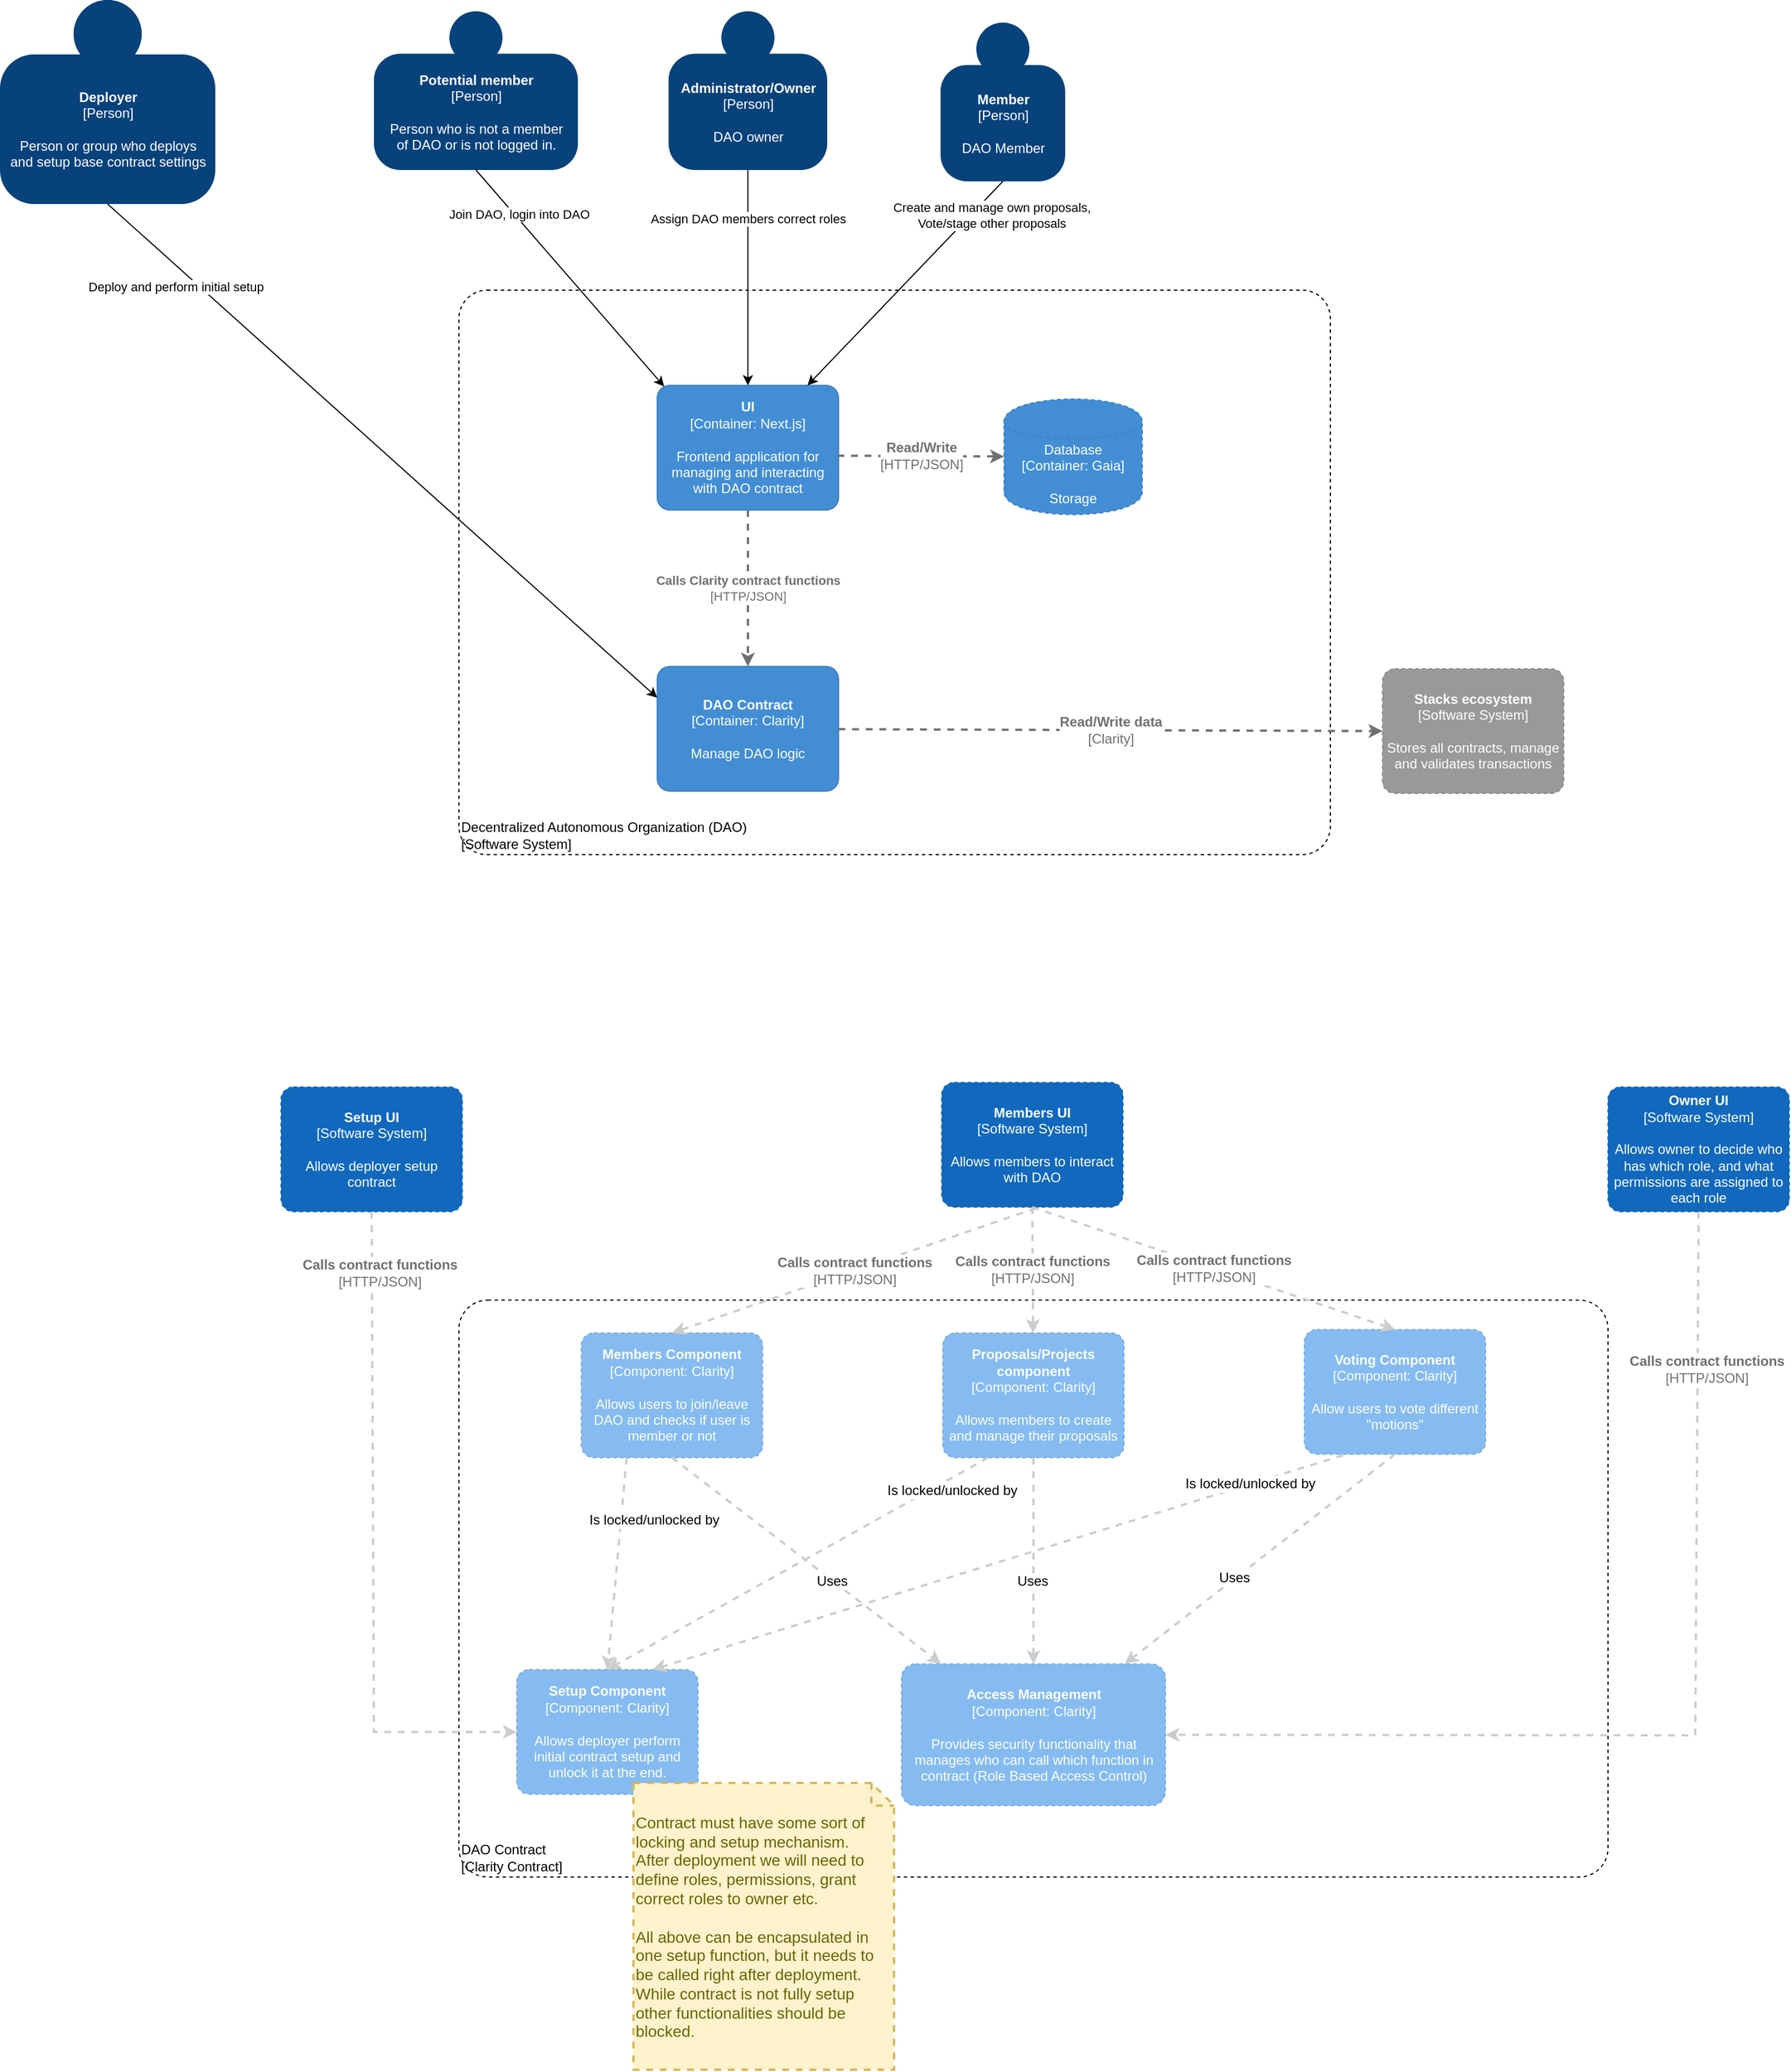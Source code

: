 <mxfile version="14.6.3" type="device"><diagram id="Ovg2VP3ZH-66_m4w00BS" name="Page-1"><mxGraphModel dx="2482" dy="1331" grid="0" gridSize="10" guides="1" tooltips="1" connect="1" arrows="1" fold="1" page="0" pageScale="1" pageWidth="850" pageHeight="1100" math="0" shadow="0"><root><mxCell id="0"/><mxCell id="1" parent="0"/><object placeholders="1" c4Name="Decentralized Autonomous Organization (DAO)" c4Type="ExecutionEnvironment" c4Application="Software System" label="&lt;div style=&quot;text-align: left&quot;&gt;%c4Name%&lt;/div&gt;&lt;div style=&quot;text-align: left&quot;&gt;[%c4Application%]&lt;/div&gt;" id="4n5Aet-wIx8jszuRLmZv-28"><mxCell style="rounded=1;whiteSpace=wrap;html=1;labelBackgroundColor=none;fillColor=#ffffff;fontColor=#000000;align=left;arcSize=5;strokeColor=#000000;verticalAlign=bottom;metaEdit=1;metaData={&quot;c4Type&quot;:{&quot;editable&quot;:false}};points=[[0.25,0,0],[0.5,0,0],[0.75,0,0],[1,0.25,0],[1,0.5,0],[1,0.75,0],[0.75,1,0],[0.5,1,0],[0.25,1,0],[0,0.75,0],[0,0.5,0],[0,0.25,0]];shadow=0;glass=0;dashed=1;sketch=0;fontSize=12;" vertex="1" parent="1"><mxGeometry x="205" y="146" width="769" height="498" as="geometry"/></mxCell></object><object placeholders="1" c4Name="Deployer" c4Type="Person" c4Description="Person or group who deploys &#xA;and setup base contract settings" label="&lt;b&gt;%c4Name%&lt;/b&gt;&lt;div&gt;[%c4Type%]&lt;/div&gt;&lt;br&gt;&lt;div&gt;%c4Description%&lt;/div&gt;" id="4n5Aet-wIx8jszuRLmZv-1"><mxCell style="html=1;dashed=0;whitespace=wrap;fillColor=#08427b;strokeColor=none;fontColor=#ffffff;shape=mxgraph.c4.person;align=center;metaEdit=1;points=[[0.5,0,0],[1,0.5,0],[1,0.75,0],[0.75,1,0],[0.5,1,0],[0.25,1,0],[0,0.75,0],[0,0.5,0]];metaData={&quot;c4Type&quot;:{&quot;editable&quot;:false}};" vertex="1" parent="1"><mxGeometry x="-200" y="-110" width="190" height="180" as="geometry"/></mxCell></object><object placeholders="1" c4Name="DAO Contract" c4Type="Container" c4Technology="Clarity" c4Description="Manage DAO logic" label="&lt;b&gt;%c4Name%&lt;/b&gt;&lt;div&gt;[%c4Type%: %c4Technology%]&lt;/div&gt;&lt;br&gt;&lt;div&gt;%c4Description%&lt;/div&gt;" id="4n5Aet-wIx8jszuRLmZv-3"><mxCell style="rounded=1;whiteSpace=wrap;html=1;labelBackgroundColor=none;fillColor=#438DD5;fontColor=#ffffff;align=center;arcSize=10;strokeColor=#3C7FC0;metaEdit=1;metaData={&quot;c4Type&quot;:{&quot;editable&quot;:false}};points=[[0.25,0,0],[0.5,0,0],[0.75,0,0],[1,0.25,0],[1,0.5,0],[1,0.75,0],[0.75,1,0],[0.5,1,0],[0.25,1,0],[0,0.75,0],[0,0.5,0],[0,0.25,0]];" vertex="1" parent="1"><mxGeometry x="380" y="478" width="160" height="110.0" as="geometry"/></mxCell></object><mxCell id="4n5Aet-wIx8jszuRLmZv-6" value="" style="endArrow=classic;html=1;exitX=0.5;exitY=1;exitDx=0;exitDy=0;exitPerimeter=0;entryX=0;entryY=0.25;entryDx=0;entryDy=0;entryPerimeter=0;" edge="1" parent="1" source="4n5Aet-wIx8jszuRLmZv-1" target="4n5Aet-wIx8jszuRLmZv-3"><mxGeometry width="50" height="50" relative="1" as="geometry"><mxPoint x="400" y="440" as="sourcePoint"/><mxPoint x="450" y="390" as="targetPoint"/></mxGeometry></mxCell><mxCell id="4n5Aet-wIx8jszuRLmZv-7" value="Deploy and perform initial setup" style="edgeLabel;html=1;align=center;verticalAlign=middle;resizable=0;points=[];" vertex="1" connectable="0" parent="4n5Aet-wIx8jszuRLmZv-6"><mxGeometry x="0.124" y="3" relative="1" as="geometry"><mxPoint x="-215" y="-170" as="offset"/></mxGeometry></mxCell><object placeholders="1" c4Name="UI" c4Type="Container" c4Technology="Next.js" c4Description="Frontend application for managing and interacting with DAO contract" label="&lt;b&gt;%c4Name%&lt;/b&gt;&lt;div&gt;[%c4Type%: %c4Technology%]&lt;/div&gt;&lt;br&gt;&lt;div&gt;%c4Description%&lt;/div&gt;" id="4n5Aet-wIx8jszuRLmZv-8"><mxCell style="rounded=1;whiteSpace=wrap;html=1;labelBackgroundColor=none;fillColor=#438DD5;fontColor=#ffffff;align=center;arcSize=10;strokeColor=#3C7FC0;metaEdit=1;metaData={&quot;c4Type&quot;:{&quot;editable&quot;:false}};points=[[0.25,0,0],[0.5,0,0],[0.75,0,0],[1,0.25,0],[1,0.5,0],[1,0.75,0],[0.75,1,0],[0.5,1,0],[0.25,1,0],[0,0.75,0],[0,0.5,0],[0,0.25,0]];" vertex="1" parent="1"><mxGeometry x="380" y="230" width="160" height="110.0" as="geometry"/></mxCell></object><object placeholders="1" c4Type="Relationship" c4Technology="HTTP/JSON" c4Description="Calls Clarity contract functions" label="&lt;div style=&quot;text-align: left&quot;&gt;&lt;div style=&quot;text-align: center&quot;&gt;&lt;b&gt;%c4Description%&lt;/b&gt;&lt;/div&gt;&lt;div style=&quot;text-align: center&quot;&gt;[%c4Technology%]&lt;/div&gt;&lt;/div&gt;" id="4n5Aet-wIx8jszuRLmZv-9"><mxCell style="edgeStyle=none;rounded=0;html=1;entryX=0.5;entryY=0;jettySize=auto;orthogonalLoop=1;strokeColor=#707070;strokeWidth=2;fontColor=#707070;jumpStyle=none;dashed=1;metaEdit=1;metaData={&quot;c4Type&quot;:{&quot;editable&quot;:false}};exitX=0.5;exitY=1;exitDx=0;exitDy=0;exitPerimeter=0;entryDx=0;entryDy=0;entryPerimeter=0;" edge="1" parent="1" source="4n5Aet-wIx8jszuRLmZv-8" target="4n5Aet-wIx8jszuRLmZv-3"><mxGeometry width="160" relative="1" as="geometry"><mxPoint x="340" y="410" as="sourcePoint"/><mxPoint x="500" y="410" as="targetPoint"/></mxGeometry></mxCell></object><object placeholders="1" c4Name="Administrator/Owner" c4Type="Person" c4Description="DAO owner" label="&lt;b&gt;%c4Name%&lt;/b&gt;&lt;div&gt;[%c4Type%]&lt;/div&gt;&lt;br&gt;&lt;div&gt;%c4Description%&lt;/div&gt;" id="4n5Aet-wIx8jszuRLmZv-11"><mxCell style="html=1;dashed=0;whitespace=wrap;fillColor=#08427b;strokeColor=none;fontColor=#ffffff;shape=mxgraph.c4.person;align=center;metaEdit=1;points=[[0.5,0,0],[1,0.5,0],[1,0.75,0],[0.75,1,0],[0.5,1,0],[0.25,1,0],[0,0.75,0],[0,0.5,0]];metaData={&quot;c4Type&quot;:{&quot;editable&quot;:false}};" vertex="1" parent="1"><mxGeometry x="390" y="-100" width="140" height="140" as="geometry"/></mxCell></object><object placeholders="1" c4Name="Member" c4Type="Person" c4Description="DAO Member" label="&lt;b&gt;%c4Name%&lt;/b&gt;&lt;div&gt;[%c4Type%]&lt;/div&gt;&lt;br&gt;&lt;div&gt;%c4Description%&lt;/div&gt;" id="4n5Aet-wIx8jszuRLmZv-13"><mxCell style="html=1;dashed=0;whitespace=wrap;fillColor=#08427b;strokeColor=none;fontColor=#ffffff;shape=mxgraph.c4.person;align=center;metaEdit=1;points=[[0.5,0,0],[1,0.5,0],[1,0.75,0],[0.75,1,0],[0.5,1,0],[0.25,1,0],[0,0.75,0],[0,0.5,0]];metaData={&quot;c4Type&quot;:{&quot;editable&quot;:false}};" vertex="1" parent="1"><mxGeometry x="630" y="-90" width="110.0" height="140" as="geometry"/></mxCell></object><mxCell id="4n5Aet-wIx8jszuRLmZv-15" value="" style="endArrow=classic;html=1;exitX=0.5;exitY=1;exitDx=0;exitDy=0;exitPerimeter=0;" edge="1" parent="1" source="4n5Aet-wIx8jszuRLmZv-13" target="4n5Aet-wIx8jszuRLmZv-8"><mxGeometry width="50" height="50" relative="1" as="geometry"><mxPoint x="590" y="230" as="sourcePoint"/><mxPoint x="640" y="180" as="targetPoint"/></mxGeometry></mxCell><mxCell id="4n5Aet-wIx8jszuRLmZv-16" value="Create and manage own proposals,&lt;br&gt;Vote/stage other proposals" style="edgeLabel;html=1;align=center;verticalAlign=middle;resizable=0;points=[];" vertex="1" connectable="0" parent="4n5Aet-wIx8jszuRLmZv-15"><mxGeometry x="-0.292" y="1" relative="1" as="geometry"><mxPoint x="50" y="-35" as="offset"/></mxGeometry></mxCell><object placeholders="1" c4Name="Potential member" c4Type="Person" c4Description="Person who is not a member &#xA;of DAO or is not logged in." label="&lt;b&gt;%c4Name%&lt;/b&gt;&lt;div&gt;[%c4Type%]&lt;/div&gt;&lt;br&gt;&lt;div&gt;%c4Description%&lt;/div&gt;" id="4n5Aet-wIx8jszuRLmZv-17"><mxCell style="html=1;dashed=0;whitespace=wrap;fillColor=#08427b;strokeColor=none;fontColor=#ffffff;shape=mxgraph.c4.person;align=center;metaEdit=1;points=[[0.5,0,0],[1,0.5,0],[1,0.75,0],[0.75,1,0],[0.5,1,0],[0.25,1,0],[0,0.75,0],[0,0.5,0]];metaData={&quot;c4Type&quot;:{&quot;editable&quot;:false}};" vertex="1" parent="1"><mxGeometry x="130" y="-100" width="180" height="140" as="geometry"/></mxCell></object><mxCell id="4n5Aet-wIx8jszuRLmZv-19" value="" style="endArrow=classic;html=1;exitX=0.5;exitY=1;exitDx=0;exitDy=0;exitPerimeter=0;entryX=0.038;entryY=0.009;entryDx=0;entryDy=0;entryPerimeter=0;" edge="1" parent="1" source="4n5Aet-wIx8jszuRLmZv-17" target="4n5Aet-wIx8jszuRLmZv-8"><mxGeometry width="50" height="50" relative="1" as="geometry"><mxPoint x="80" y="160" as="sourcePoint"/><mxPoint x="130" y="110" as="targetPoint"/></mxGeometry></mxCell><mxCell id="4n5Aet-wIx8jszuRLmZv-20" value="Join DAO, login into DAO" style="edgeLabel;html=1;align=center;verticalAlign=middle;resizable=0;points=[];" vertex="1" connectable="0" parent="4n5Aet-wIx8jszuRLmZv-19"><mxGeometry x="-0.13" y="-3" relative="1" as="geometry"><mxPoint x="-32" y="-46" as="offset"/></mxGeometry></mxCell><mxCell id="4n5Aet-wIx8jszuRLmZv-22" value="Assign DAO members correct roles" style="endArrow=classic;html=1;exitX=0.5;exitY=1;exitDx=0;exitDy=0;exitPerimeter=0;entryX=0.5;entryY=0;entryDx=0;entryDy=0;entryPerimeter=0;" edge="1" parent="1" source="4n5Aet-wIx8jszuRLmZv-11" target="4n5Aet-wIx8jszuRLmZv-8"><mxGeometry x="-0.547" width="50" height="50" relative="1" as="geometry"><mxPoint x="320" y="-15" as="sourcePoint"/><mxPoint x="370" y="-65" as="targetPoint"/><mxPoint as="offset"/></mxGeometry></mxCell><object placeholders="1" c4Name="Stacks ecosystem" c4Type="Software System" c4Description="Stores all contracts, manage and validates transactions" label="&lt;b&gt;%c4Name%&lt;/b&gt;&lt;div&gt;[%c4Type%]&lt;/div&gt;&lt;br&gt;&lt;div&gt;%c4Description%&lt;/div&gt;" id="4n5Aet-wIx8jszuRLmZv-23"><mxCell style="rounded=1;whiteSpace=wrap;html=1;labelBackgroundColor=none;fillColor=#999999;fontColor=#ffffff;align=center;arcSize=10;strokeColor=#8A8A8A;metaEdit=1;metaData={&quot;c4Type&quot;:{&quot;editable&quot;:false}};points=[[0.25,0,0],[0.5,0,0],[0.75,0,0],[1,0.25,0],[1,0.5,0],[1,0.75,0],[0.75,1,0],[0.5,1,0],[0.25,1,0],[0,0.75,0],[0,0.5,0],[0,0.25,0]];shadow=0;glass=0;dashed=1;sketch=0;fontSize=12;" vertex="1" parent="1"><mxGeometry x="1020" y="480" width="160" height="110.0" as="geometry"/></mxCell></object><object placeholders="1" c4Type="Relationship" c4Technology="Clarity" c4Description="Read/Write data" label="&lt;div style=&quot;text-align: left&quot;&gt;&lt;div style=&quot;text-align: center&quot;&gt;&lt;b&gt;%c4Description%&lt;/b&gt;&lt;/div&gt;&lt;div style=&quot;text-align: center&quot;&gt;[%c4Technology%]&lt;/div&gt;&lt;/div&gt;" id="4n5Aet-wIx8jszuRLmZv-25"><mxCell style="edgeStyle=none;rounded=0;html=1;entryX=0;entryY=0.5;jettySize=auto;orthogonalLoop=1;strokeColor=#707070;strokeWidth=2;fontColor=#707070;jumpStyle=none;dashed=1;metaEdit=1;metaData={&quot;c4Type&quot;:{&quot;editable&quot;:false}};fontSize=12;entryDx=0;entryDy=0;entryPerimeter=0;" edge="1" parent="1" source="4n5Aet-wIx8jszuRLmZv-3" target="4n5Aet-wIx8jszuRLmZv-23"><mxGeometry width="160" relative="1" as="geometry"><mxPoint x="575" y="498" as="sourcePoint"/><mxPoint x="735" y="498" as="targetPoint"/></mxGeometry></mxCell></object><object placeholders="1" c4Type="Database" c4Technology="Gaia" c4Description="Storage" label="%c4Type%&lt;div&gt;[Container:&amp;nbsp;%c4Technology%]&lt;/div&gt;&lt;br&gt;&lt;div&gt;%c4Description%&lt;/div&gt;" id="4n5Aet-wIx8jszuRLmZv-29"><mxCell style="shape=cylinder;whiteSpace=wrap;html=1;boundedLbl=1;rounded=0;labelBackgroundColor=none;fillColor=#438DD5;fontSize=12;fontColor=#ffffff;align=center;strokeColor=#3C7FC0;metaEdit=1;points=[[0.5,0,0],[1,0.25,0],[1,0.5,0],[1,0.75,0],[0.5,1,0],[0,0.75,0],[0,0.5,0],[0,0.25,0]];metaData={&quot;c4Type&quot;:{&quot;editable&quot;:false}};shadow=0;glass=0;dashed=1;sketch=0;" vertex="1" parent="1"><mxGeometry x="686" y="242" width="122" height="102" as="geometry"/></mxCell></object><object placeholders="1" c4Type="Relationship" c4Technology="HTTP/JSON" c4Description="Read/Write" label="&lt;div style=&quot;text-align: left&quot;&gt;&lt;div style=&quot;text-align: center&quot;&gt;&lt;b&gt;%c4Description%&lt;/b&gt;&lt;/div&gt;&lt;div style=&quot;text-align: center&quot;&gt;[%c4Technology%]&lt;/div&gt;&lt;/div&gt;" id="4n5Aet-wIx8jszuRLmZv-30"><mxCell style="edgeStyle=none;rounded=0;html=1;jettySize=auto;orthogonalLoop=1;strokeColor=#707070;strokeWidth=2;fontColor=#707070;jumpStyle=none;dashed=1;metaEdit=1;metaData={&quot;c4Type&quot;:{&quot;editable&quot;:false}};fontSize=12;exitX=0.994;exitY=0.564;exitDx=0;exitDy=0;exitPerimeter=0;" edge="1" parent="1" source="4n5Aet-wIx8jszuRLmZv-8" target="4n5Aet-wIx8jszuRLmZv-29"><mxGeometry width="160" relative="1" as="geometry"><mxPoint x="575" y="437" as="sourcePoint"/><mxPoint x="735" y="437" as="targetPoint"/></mxGeometry></mxCell></object><mxCell id="4n5Aet-wIx8jszuRLmZv-62" value="" style="group" vertex="1" connectable="0" parent="1"><mxGeometry x="48" y="845" width="1331" height="868" as="geometry"/></mxCell><object placeholders="1" c4Name="DAO Contract" c4Type="ExecutionEnvironment" c4Application="Clarity Contract" label="&lt;div style=&quot;text-align: left&quot;&gt;%c4Name%&lt;/div&gt;&lt;div style=&quot;text-align: left&quot;&gt;[%c4Application%]&lt;/div&gt;" id="4n5Aet-wIx8jszuRLmZv-31"><mxCell style="rounded=1;whiteSpace=wrap;html=1;labelBackgroundColor=none;fillColor=#ffffff;fontColor=#000000;align=left;arcSize=5;strokeColor=#000000;verticalAlign=bottom;metaEdit=1;metaData={&quot;c4Type&quot;:{&quot;editable&quot;:false}};points=[[0.25,0,0],[0.5,0,0],[0.75,0,0],[1,0.25,0],[1,0.5,0],[1,0.75,0],[0.75,1,0],[0.5,1,0],[0.25,1,0],[0,0.75,0],[0,0.5,0],[0,0.25,0]];shadow=0;glass=0;dashed=1;sketch=0;fontSize=12;" vertex="1" parent="4n5Aet-wIx8jszuRLmZv-62"><mxGeometry x="157" y="192" width="1014" height="509" as="geometry"/></mxCell></object><object placeholders="1" c4Name="Members Component" c4Type="Component" c4Technology="Clarity" c4Description="Allows users to join/leave DAO and checks if user is member or not" label="&lt;b&gt;%c4Name%&lt;/b&gt;&lt;div&gt;[%c4Type%: %c4Technology%]&lt;/div&gt;&lt;br&gt;&lt;div&gt;%c4Description%&lt;/div&gt;" id="4n5Aet-wIx8jszuRLmZv-32"><mxCell style="rounded=1;whiteSpace=wrap;html=1;labelBackgroundColor=none;fillColor=#85BBF0;fontColor=#ffffff;align=center;arcSize=10;strokeColor=#78A8D8;metaEdit=1;metaData={&quot;c4Type&quot;:{&quot;editable&quot;:false}};points=[[0.25,0,0],[0.5,0,0],[0.75,0,0],[1,0.25,0],[1,0.5,0],[1,0.75,0],[0.75,1,0],[0.5,1,0],[0.25,1,0],[0,0.75,0],[0,0.5,0],[0,0.25,0]];shadow=0;glass=0;dashed=1;sketch=0;fontSize=12;" vertex="1" parent="4n5Aet-wIx8jszuRLmZv-62"><mxGeometry x="265" y="221" width="160" height="110.0" as="geometry"/></mxCell></object><object placeholders="1" c4Name="Access Management" c4Type="Component" c4Technology="Clarity" c4Description="Provides security functionality that manages who can call which function in contract (Role Based Access Control)" label="&lt;b&gt;%c4Name%&lt;/b&gt;&lt;div&gt;[%c4Type%: %c4Technology%]&lt;/div&gt;&lt;br&gt;&lt;div&gt;%c4Description%&lt;/div&gt;" id="4n5Aet-wIx8jszuRLmZv-33"><mxCell style="rounded=1;whiteSpace=wrap;html=1;labelBackgroundColor=none;fillColor=#85BBF0;fontColor=#ffffff;align=center;arcSize=10;strokeColor=#78A8D8;metaEdit=1;metaData={&quot;c4Type&quot;:{&quot;editable&quot;:false}};points=[[0.25,0,0],[0.5,0,0],[0.75,0,0],[1,0.25,0],[1,0.5,0],[1,0.75,0],[0.75,1,0],[0.5,1,0],[0.25,1,0],[0,0.75,0],[0,0.5,0],[0,0.25,0]];shadow=0;glass=0;dashed=1;sketch=0;fontSize=12;" vertex="1" parent="4n5Aet-wIx8jszuRLmZv-62"><mxGeometry x="547.5" y="513" width="233" height="125" as="geometry"/></mxCell></object><object placeholders="1" c4Name="Proposals/Projects component" c4Type="Component" c4Technology="Clarity" c4Description="Allows members to create and manage their proposals" label="&lt;b&gt;%c4Name%&lt;/b&gt;&lt;div&gt;[%c4Type%: %c4Technology%]&lt;/div&gt;&lt;br&gt;&lt;div&gt;%c4Description%&lt;/div&gt;" id="4n5Aet-wIx8jszuRLmZv-34"><mxCell style="rounded=1;whiteSpace=wrap;html=1;labelBackgroundColor=none;fillColor=#85BBF0;fontColor=#ffffff;align=center;arcSize=10;strokeColor=#78A8D8;metaEdit=1;metaData={&quot;c4Type&quot;:{&quot;editable&quot;:false}};points=[[0.25,0,0],[0.5,0,0],[0.75,0,0],[1,0.25,0],[1,0.5,0],[1,0.75,0],[0.75,1,0],[0.5,1,0],[0.25,1,0],[0,0.75,0],[0,0.5,0],[0,0.25,0]];shadow=0;glass=0;dashed=1;sketch=0;fontSize=12;" vertex="1" parent="4n5Aet-wIx8jszuRLmZv-62"><mxGeometry x="584" y="221" width="160" height="110.0" as="geometry"/></mxCell></object><object placeholders="1" c4Name="Voting Component" c4Type="Component" c4Technology="Clarity" c4Description="Allow users to vote different &quot;motions&quot;" label="&lt;b&gt;%c4Name%&lt;/b&gt;&lt;div&gt;[%c4Type%: %c4Technology%]&lt;/div&gt;&lt;br&gt;&lt;div&gt;%c4Description%&lt;/div&gt;" id="4n5Aet-wIx8jszuRLmZv-36"><mxCell style="rounded=1;whiteSpace=wrap;html=1;labelBackgroundColor=none;fillColor=#85BBF0;fontColor=#ffffff;align=center;arcSize=10;strokeColor=#78A8D8;metaEdit=1;metaData={&quot;c4Type&quot;:{&quot;editable&quot;:false}};points=[[0.25,0,0],[0.5,0,0],[0.75,0,0],[1,0.25,0],[1,0.5,0],[1,0.75,0],[0.75,1,0],[0.5,1,0],[0.25,1,0],[0,0.75,0],[0,0.5,0],[0,0.25,0]];shadow=0;glass=0;dashed=1;sketch=0;fontSize=12;" vertex="1" parent="4n5Aet-wIx8jszuRLmZv-62"><mxGeometry x="903" y="218" width="160" height="110.0" as="geometry"/></mxCell></object><mxCell id="4n5Aet-wIx8jszuRLmZv-38" value="" style="endArrow=classic;html=1;fontSize=12;strokeWidth=2;dashed=1;exitX=0.5;exitY=1;exitDx=0;exitDy=0;exitPerimeter=0;strokeColor=#CCCCCC;" edge="1" parent="4n5Aet-wIx8jszuRLmZv-62" source="4n5Aet-wIx8jszuRLmZv-32" target="4n5Aet-wIx8jszuRLmZv-33"><mxGeometry x="254" y="159" width="50" height="50" as="geometry"><mxPoint x="455" y="373" as="sourcePoint"/><mxPoint x="505" y="323" as="targetPoint"/></mxGeometry></mxCell><mxCell id="4n5Aet-wIx8jszuRLmZv-39" value="Uses" style="edgeLabel;html=1;align=center;verticalAlign=middle;resizable=0;points=[];fontSize=12;" vertex="1" connectable="0" parent="4n5Aet-wIx8jszuRLmZv-38"><mxGeometry x="0.191" y="-1" relative="1" as="geometry"><mxPoint as="offset"/></mxGeometry></mxCell><mxCell id="4n5Aet-wIx8jszuRLmZv-40" value="" style="endArrow=classic;html=1;fontSize=12;strokeWidth=2;dashed=1;exitX=0.5;exitY=1;exitDx=0;exitDy=0;exitPerimeter=0;strokeColor=#CCCCCC;" edge="1" parent="4n5Aet-wIx8jszuRLmZv-62" source="4n5Aet-wIx8jszuRLmZv-34" target="4n5Aet-wIx8jszuRLmZv-33"><mxGeometry x="254" y="159" width="50" height="50" as="geometry"><mxPoint x="405" y="341" as="sourcePoint"/><mxPoint x="587.903" y="503" as="targetPoint"/></mxGeometry></mxCell><mxCell id="4n5Aet-wIx8jszuRLmZv-41" value="Uses" style="edgeLabel;html=1;align=center;verticalAlign=middle;resizable=0;points=[];fontSize=12;" vertex="1" connectable="0" parent="4n5Aet-wIx8jszuRLmZv-40"><mxGeometry x="0.191" y="-1" relative="1" as="geometry"><mxPoint as="offset"/></mxGeometry></mxCell><mxCell id="4n5Aet-wIx8jszuRLmZv-42" value="" style="endArrow=classic;html=1;fontSize=12;strokeWidth=2;dashed=1;exitX=0.5;exitY=1;exitDx=0;exitDy=0;exitPerimeter=0;strokeColor=#CCCCCC;" edge="1" parent="4n5Aet-wIx8jszuRLmZv-62" source="4n5Aet-wIx8jszuRLmZv-36" target="4n5Aet-wIx8jszuRLmZv-33"><mxGeometry x="254" y="159" width="50" height="50" as="geometry"><mxPoint x="668" y="341" as="sourcePoint"/><mxPoint x="668" y="491" as="targetPoint"/></mxGeometry></mxCell><mxCell id="4n5Aet-wIx8jszuRLmZv-43" value="Uses" style="edgeLabel;html=1;align=center;verticalAlign=middle;resizable=0;points=[];fontSize=12;" vertex="1" connectable="0" parent="4n5Aet-wIx8jszuRLmZv-42"><mxGeometry x="0.191" y="-1" relative="1" as="geometry"><mxPoint as="offset"/></mxGeometry></mxCell><object placeholders="1" c4Name="Setup Component" c4Type="Component" c4Technology="Clarity" c4Description="Allows deployer perform initial contract setup and unlock it at the end." label="&lt;b&gt;%c4Name%&lt;/b&gt;&lt;div&gt;[%c4Type%: %c4Technology%]&lt;/div&gt;&lt;br&gt;&lt;div&gt;%c4Description%&lt;/div&gt;" id="4n5Aet-wIx8jszuRLmZv-46"><mxCell style="rounded=1;whiteSpace=wrap;html=1;labelBackgroundColor=none;fillColor=#85BBF0;fontColor=#ffffff;align=center;arcSize=10;strokeColor=#78A8D8;metaEdit=1;metaData={&quot;c4Type&quot;:{&quot;editable&quot;:false}};points=[[0.25,0,0],[0.5,0,0],[0.75,0,0],[1,0.25,0],[1,0.5,0],[1,0.75,0],[0.75,1,0],[0.5,1,0],[0.25,1,0],[0,0.75,0],[0,0.5,0],[0,0.25,0]];shadow=0;glass=0;dashed=1;sketch=0;fontSize=12;" vertex="1" parent="4n5Aet-wIx8jszuRLmZv-62"><mxGeometry x="208" y="518" width="160" height="110.0" as="geometry"/></mxCell></object><mxCell id="4n5Aet-wIx8jszuRLmZv-47" value="" style="endArrow=classic;html=1;fontSize=12;strokeWidth=2;dashed=1;exitX=0.25;exitY=1;exitDx=0;exitDy=0;exitPerimeter=0;entryX=0.5;entryY=0;entryDx=0;entryDy=0;entryPerimeter=0;strokeColor=#CCCCCC;" edge="1" parent="4n5Aet-wIx8jszuRLmZv-62" source="4n5Aet-wIx8jszuRLmZv-32" target="4n5Aet-wIx8jszuRLmZv-46"><mxGeometry x="174" y="202" width="50" height="50" as="geometry"><mxPoint x="340" y="374" as="sourcePoint"/><mxPoint x="521.628" y="556" as="targetPoint"/></mxGeometry></mxCell><mxCell id="4n5Aet-wIx8jszuRLmZv-48" value="Is locked/unlocked by" style="edgeLabel;html=1;align=center;verticalAlign=middle;resizable=0;points=[];fontSize=12;" vertex="1" connectable="0" parent="4n5Aet-wIx8jszuRLmZv-47"><mxGeometry x="0.191" y="-1" relative="1" as="geometry"><mxPoint x="35" y="-57" as="offset"/></mxGeometry></mxCell><mxCell id="4n5Aet-wIx8jszuRLmZv-49" value="" style="endArrow=classic;html=1;fontSize=12;strokeWidth=2;dashed=1;exitX=0.25;exitY=1;exitDx=0;exitDy=0;exitPerimeter=0;entryX=0.5;entryY=0;entryDx=0;entryDy=0;entryPerimeter=0;strokeColor=#CCCCCC;" edge="1" parent="4n5Aet-wIx8jszuRLmZv-62" source="4n5Aet-wIx8jszuRLmZv-34" target="4n5Aet-wIx8jszuRLmZv-46"><mxGeometry x="294" y="283" width="50" height="50" as="geometry"><mxPoint x="500" y="412" as="sourcePoint"/><mxPoint x="386" y="583" as="targetPoint"/></mxGeometry></mxCell><mxCell id="4n5Aet-wIx8jszuRLmZv-50" value="Is locked/unlocked by" style="edgeLabel;html=1;align=center;verticalAlign=middle;resizable=0;points=[];fontSize=12;" vertex="1" connectable="0" parent="4n5Aet-wIx8jszuRLmZv-49"><mxGeometry x="0.191" y="-1" relative="1" as="geometry"><mxPoint x="168" y="-82" as="offset"/></mxGeometry></mxCell><mxCell id="4n5Aet-wIx8jszuRLmZv-51" value="" style="endArrow=classic;html=1;fontSize=12;strokeWidth=2;dashed=1;exitX=0.213;exitY=1.008;exitDx=0;exitDy=0;exitPerimeter=0;entryX=0.75;entryY=0;entryDx=0;entryDy=0;entryPerimeter=0;strokeColor=#CCCCCC;" edge="1" parent="4n5Aet-wIx8jszuRLmZv-62" source="4n5Aet-wIx8jszuRLmZv-36" target="4n5Aet-wIx8jszuRLmZv-46"><mxGeometry x="349" y="326" width="50" height="50" as="geometry"><mxPoint x="679" y="374" as="sourcePoint"/><mxPoint x="321" y="545" as="targetPoint"/></mxGeometry></mxCell><mxCell id="4n5Aet-wIx8jszuRLmZv-52" value="Is locked/unlocked by" style="edgeLabel;html=1;align=center;verticalAlign=middle;resizable=0;points=[];fontSize=12;" vertex="1" connectable="0" parent="4n5Aet-wIx8jszuRLmZv-51"><mxGeometry x="0.191" y="-1" relative="1" as="geometry"><mxPoint x="281" y="-87" as="offset"/></mxGeometry></mxCell><object placeholders="1" c4Name="Setup UI" c4Type="Software System" c4Description="Allows deployer setup contract" label="&lt;b&gt;%c4Name%&lt;/b&gt;&lt;div&gt;[%c4Type%]&lt;/div&gt;&lt;br&gt;&lt;div&gt;%c4Description%&lt;/div&gt;" id="4n5Aet-wIx8jszuRLmZv-53"><mxCell style="rounded=1;whiteSpace=wrap;html=1;labelBackgroundColor=none;fillColor=#1168BD;fontColor=#ffffff;align=center;arcSize=10;strokeColor=#1168BD;metaEdit=1;metaData={&quot;c4Type&quot;:{&quot;editable&quot;:false}};points=[[0.25,0,0],[0.5,0,0],[0.75,0,0],[1,0.25,0],[1,0.5,0],[1,0.75,0],[0.75,1,0],[0.5,1,0],[0.25,1,0],[0,0.75,0],[0,0.5,0],[0,0.25,0]];shadow=0;glass=0;dashed=1;sketch=0;fontSize=12;" vertex="1" parent="4n5Aet-wIx8jszuRLmZv-62"><mxGeometry y="4" width="160" height="110.0" as="geometry"/></mxCell></object><object placeholders="1" c4Name="Members UI" c4Type="Software System" c4Description="Allows members to interact with DAO" label="&lt;b&gt;%c4Name%&lt;/b&gt;&lt;div&gt;[%c4Type%]&lt;/div&gt;&lt;br&gt;&lt;div&gt;%c4Description%&lt;/div&gt;" id="4n5Aet-wIx8jszuRLmZv-54"><mxCell style="rounded=1;whiteSpace=wrap;html=1;labelBackgroundColor=none;fillColor=#1168BD;fontColor=#ffffff;align=center;arcSize=10;strokeColor=#1168BD;metaEdit=1;metaData={&quot;c4Type&quot;:{&quot;editable&quot;:false}};points=[[0.25,0,0],[0.5,0,0],[0.75,0,0],[1,0.25,0],[1,0.5,0],[1,0.75,0],[0.75,1,0],[0.5,1,0],[0.25,1,0],[0,0.75,0],[0,0.5,0],[0,0.25,0]];shadow=0;glass=0;dashed=1;sketch=0;fontSize=12;" vertex="1" parent="4n5Aet-wIx8jszuRLmZv-62"><mxGeometry x="583" width="160" height="110.0" as="geometry"/></mxCell></object><object placeholders="1" c4Name="Owner UI" c4Type="Software System" c4Description="Allows owner to decide who has which role, and what permissions are assigned to each role" label="&lt;b&gt;%c4Name%&lt;/b&gt;&lt;div&gt;[%c4Type%]&lt;/div&gt;&lt;br&gt;&lt;div&gt;%c4Description%&lt;/div&gt;" id="4n5Aet-wIx8jszuRLmZv-55"><mxCell style="rounded=1;whiteSpace=wrap;html=1;labelBackgroundColor=none;fillColor=#1168BD;fontColor=#ffffff;align=center;arcSize=10;strokeColor=#1168BD;metaEdit=1;metaData={&quot;c4Type&quot;:{&quot;editable&quot;:false}};points=[[0.25,0,0],[0.5,0,0],[0.75,0,0],[1,0.25,0],[1,0.5,0],[1,0.75,0],[0.75,1,0],[0.5,1,0],[0.25,1,0],[0,0.75,0],[0,0.5,0],[0,0.25,0]];shadow=0;glass=0;dashed=1;sketch=0;fontSize=12;" vertex="1" parent="4n5Aet-wIx8jszuRLmZv-62"><mxGeometry x="1171" y="4" width="160" height="110.0" as="geometry"/></mxCell></object><object placeholders="1" c4Type="Relationship" c4Technology="HTTP/JSON" c4Description="Calls contract functions" label="&lt;div style=&quot;text-align: left&quot;&gt;&lt;div style=&quot;text-align: center&quot;&gt;&lt;b&gt;%c4Description%&lt;/b&gt;&lt;/div&gt;&lt;div style=&quot;text-align: center&quot;&gt;[%c4Technology%]&lt;/div&gt;&lt;/div&gt;" id="4n5Aet-wIx8jszuRLmZv-56"><mxCell style="edgeStyle=none;rounded=0;html=1;entryX=0.5;entryY=0;jettySize=auto;orthogonalLoop=1;strokeWidth=2;fontColor=#707070;jumpStyle=none;dashed=1;metaEdit=1;metaData={&quot;c4Type&quot;:{&quot;editable&quot;:false}};fontSize=12;exitX=0.5;exitY=1;exitDx=0;exitDy=0;exitPerimeter=0;entryDx=0;entryDy=0;entryPerimeter=0;strokeColor=#CCCCCC;" edge="1" parent="4n5Aet-wIx8jszuRLmZv-62" source="4n5Aet-wIx8jszuRLmZv-54" target="4n5Aet-wIx8jszuRLmZv-36"><mxGeometry width="160" relative="1" as="geometry"><mxPoint x="733" y="203" as="sourcePoint"/><mxPoint x="893" y="203" as="targetPoint"/></mxGeometry></mxCell></object><object placeholders="1" c4Type="Relationship" c4Technology="HTTP/JSON" c4Description="Calls contract functions" label="&lt;div style=&quot;text-align: left&quot;&gt;&lt;div style=&quot;text-align: center&quot;&gt;&lt;b&gt;%c4Description%&lt;/b&gt;&lt;/div&gt;&lt;div style=&quot;text-align: center&quot;&gt;[%c4Technology%]&lt;/div&gt;&lt;/div&gt;" id="4n5Aet-wIx8jszuRLmZv-58"><mxCell style="edgeStyle=none;rounded=0;html=1;jettySize=auto;orthogonalLoop=1;strokeWidth=2;fontColor=#707070;jumpStyle=none;dashed=1;metaEdit=1;metaData={&quot;c4Type&quot;:{&quot;editable&quot;:false}};fontSize=12;exitX=0.5;exitY=1;exitDx=0;exitDy=0;exitPerimeter=0;strokeColor=#CCCCCC;" edge="1" parent="4n5Aet-wIx8jszuRLmZv-62" source="4n5Aet-wIx8jszuRLmZv-54" target="4n5Aet-wIx8jszuRLmZv-34"><mxGeometry width="160" relative="1" as="geometry"><mxPoint x="673" y="120" as="sourcePoint"/><mxPoint x="993" y="228" as="targetPoint"/></mxGeometry></mxCell></object><object placeholders="1" c4Type="Relationship" c4Technology="HTTP/JSON" c4Description="Calls contract functions" label="&lt;div style=&quot;text-align: left&quot;&gt;&lt;div style=&quot;text-align: center&quot;&gt;&lt;b&gt;%c4Description%&lt;/b&gt;&lt;/div&gt;&lt;div style=&quot;text-align: center&quot;&gt;[%c4Technology%]&lt;/div&gt;&lt;/div&gt;" id="4n5Aet-wIx8jszuRLmZv-59"><mxCell style="edgeStyle=none;rounded=0;html=1;jettySize=auto;orthogonalLoop=1;strokeWidth=2;fontColor=#707070;jumpStyle=none;dashed=1;metaEdit=1;metaData={&quot;c4Type&quot;:{&quot;editable&quot;:false}};fontSize=12;entryX=0.5;entryY=0;entryDx=0;entryDy=0;entryPerimeter=0;strokeColor=#CCCCCC;" edge="1" parent="4n5Aet-wIx8jszuRLmZv-62" target="4n5Aet-wIx8jszuRLmZv-32"><mxGeometry width="160" relative="1" as="geometry"><mxPoint x="666" y="111" as="sourcePoint"/><mxPoint x="673.669" y="231" as="targetPoint"/></mxGeometry></mxCell></object><object placeholders="1" c4Type="Relationship" c4Technology="HTTP/JSON" c4Description="Calls contract functions" label="&lt;div style=&quot;text-align: left&quot;&gt;&lt;div style=&quot;text-align: center&quot;&gt;&lt;b&gt;%c4Description%&lt;/b&gt;&lt;/div&gt;&lt;div style=&quot;text-align: center&quot;&gt;[%c4Technology%]&lt;/div&gt;&lt;/div&gt;" id="4n5Aet-wIx8jszuRLmZv-60"><mxCell style="edgeStyle=none;rounded=0;html=1;jettySize=auto;orthogonalLoop=1;strokeWidth=2;fontColor=#707070;jumpStyle=none;dashed=1;metaEdit=1;metaData={&quot;c4Type&quot;:{&quot;editable&quot;:false}};fontSize=12;exitX=0.5;exitY=1;exitDx=0;exitDy=0;exitPerimeter=0;entryX=0;entryY=0.5;entryDx=0;entryDy=0;entryPerimeter=0;strokeColor=#CCCCCC;" edge="1" parent="4n5Aet-wIx8jszuRLmZv-62" source="4n5Aet-wIx8jszuRLmZv-53" target="4n5Aet-wIx8jszuRLmZv-46"><mxGeometry x="-0.81" y="7" width="160" relative="1" as="geometry"><mxPoint x="676.0" y="121" as="sourcePoint"/><mxPoint x="355" y="231" as="targetPoint"/><Array as="points"><mxPoint x="82" y="573"/></Array><mxPoint y="-1" as="offset"/></mxGeometry></mxCell></object><object placeholders="1" c4Type="Relationship" c4Technology="HTTP/JSON" c4Description="Calls contract functions" label="&lt;div style=&quot;text-align: left&quot;&gt;&lt;div style=&quot;text-align: center&quot;&gt;&lt;b&gt;%c4Description%&lt;/b&gt;&lt;/div&gt;&lt;div style=&quot;text-align: center&quot;&gt;[%c4Technology%]&lt;/div&gt;&lt;/div&gt;" id="4n5Aet-wIx8jszuRLmZv-61"><mxCell style="edgeStyle=none;rounded=0;html=1;jettySize=auto;orthogonalLoop=1;strokeWidth=2;fontColor=#707070;jumpStyle=none;dashed=1;metaEdit=1;metaData={&quot;c4Type&quot;:{&quot;editable&quot;:false}};fontSize=12;exitX=0.5;exitY=1;exitDx=0;exitDy=0;exitPerimeter=0;entryX=1;entryY=0.5;entryDx=0;entryDy=0;entryPerimeter=0;strokeColor=#CCCCCC;" edge="1" parent="4n5Aet-wIx8jszuRLmZv-62" source="4n5Aet-wIx8jszuRLmZv-55" target="4n5Aet-wIx8jszuRLmZv-33"><mxGeometry x="-0.702" y="8" width="160" relative="1" as="geometry"><mxPoint x="99" y="120" as="sourcePoint"/><mxPoint x="274.361" y="528" as="targetPoint"/><mxPoint as="offset"/><Array as="points"><mxPoint x="1248" y="576"/></Array></mxGeometry></mxCell></object><mxCell id="4n5Aet-wIx8jszuRLmZv-64" value="Contract must have some sort of locking and setup mechanism. &lt;br&gt;After deployment we will need to define roles, permissions, grant correct roles to owner etc.&lt;br&gt;&lt;br&gt;All above can be encapsulated in one setup function, but it needs to be called right after deployment. While contract is not fully setup other functionalities should be blocked." style="shape=note;strokeWidth=2;fontSize=14;size=20;whiteSpace=wrap;html=1;fillColor=#fff2cc;strokeColor=#d6b656;fontColor=#666600;rounded=0;shadow=0;glass=0;dashed=1;sketch=0;align=left;" vertex="1" parent="4n5Aet-wIx8jszuRLmZv-62"><mxGeometry x="311" y="618" width="230" height="253" as="geometry"/></mxCell></root></mxGraphModel></diagram></mxfile>
